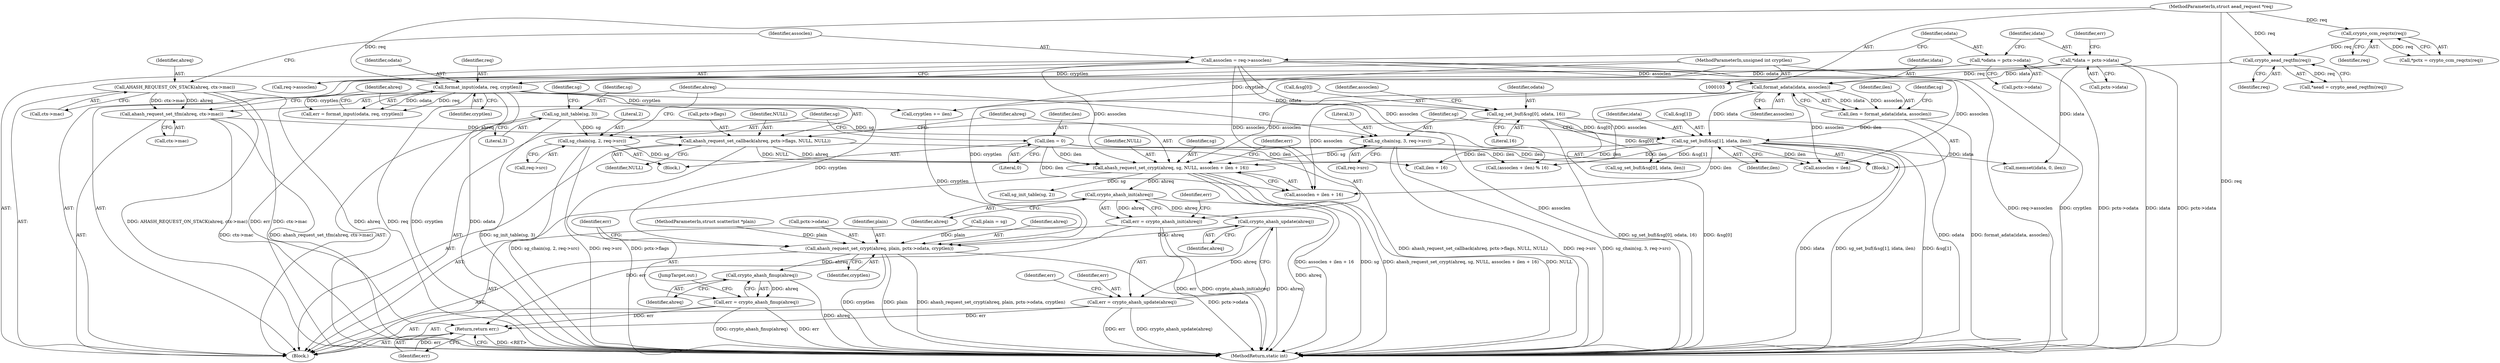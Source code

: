 digraph "0_linux_3b30460c5b0ed762be75a004e924ec3f8711e032@API" {
"1000223" [label="(Call,crypto_ahash_init(ahreq))"];
"1000212" [label="(Call,ahash_request_set_crypt(ahreq, sg, NULL, assoclen + ilen + 16))"];
"1000205" [label="(Call,ahash_request_set_callback(ahreq, pctx->flags, NULL, NULL))"];
"1000200" [label="(Call,ahash_request_set_tfm(ahreq, ctx->mac))"];
"1000123" [label="(Call,AHASH_REQUEST_ON_STACK(ahreq, ctx->mac))"];
"1000194" [label="(Call,sg_chain(sg, 2, req->src))"];
"1000158" [label="(Call,sg_init_table(sg, 3))"];
"1000183" [label="(Call,sg_chain(sg, 3, req->src))"];
"1000129" [label="(Call,assoclen = req->assoclen)"];
"1000173" [label="(Call,format_adata(idata, assoclen))"];
"1000142" [label="(Call,*idata = pctx->idata)"];
"1000176" [label="(Call,sg_set_buf(&sg[1], idata, ilen))"];
"1000161" [label="(Call,sg_set_buf(&sg[0], odata, 16))"];
"1000151" [label="(Call,format_input(odata, req, cryptlen))"];
"1000136" [label="(Call,*odata = pctx->odata)"];
"1000116" [label="(Call,crypto_aead_reqtfm(req))"];
"1000111" [label="(Call,crypto_ccm_reqctx(req))"];
"1000104" [label="(MethodParameterIn,struct aead_request *req)"];
"1000106" [label="(MethodParameterIn,unsigned int cryptlen)"];
"1000171" [label="(Call,ilen = format_adata(idata, assoclen))"];
"1000191" [label="(Call,ilen = 0)"];
"1000221" [label="(Call,err = crypto_ahash_init(ahreq))"];
"1000287" [label="(Return,return err;)"];
"1000230" [label="(Call,crypto_ahash_update(ahreq))"];
"1000228" [label="(Call,err = crypto_ahash_update(ahreq))"];
"1000275" [label="(Call,ahash_request_set_crypt(ahreq, plain, pctx->odata, cryptlen))"];
"1000284" [label="(Call,crypto_ahash_finup(ahreq))"];
"1000282" [label="(Call,err = crypto_ahash_finup(ahreq))"];
"1000182" [label="(Identifier,ilen)"];
"1000151" [label="(Call,format_input(odata, req, cryptlen))"];
"1000186" [label="(Call,req->src)"];
"1000212" [label="(Call,ahash_request_set_crypt(ahreq, sg, NULL, assoclen + ilen + 16))"];
"1000137" [label="(Identifier,odata)"];
"1000117" [label="(Identifier,req)"];
"1000213" [label="(Identifier,ahreq)"];
"1000277" [label="(Identifier,plain)"];
"1000210" [label="(Identifier,NULL)"];
"1000211" [label="(Identifier,NULL)"];
"1000124" [label="(Identifier,ahreq)"];
"1000240" [label="(Call,assoclen + ilen)"];
"1000162" [label="(Call,&sg[0])"];
"1000228" [label="(Call,err = crypto_ahash_update(ahreq))"];
"1000275" [label="(Call,ahash_request_set_crypt(ahreq, plain, pctx->odata, cryptlen))"];
"1000233" [label="(Identifier,err)"];
"1000116" [label="(Call,crypto_aead_reqtfm(req))"];
"1000195" [label="(Identifier,sg)"];
"1000154" [label="(Identifier,cryptlen)"];
"1000179" [label="(Identifier,sg)"];
"1000176" [label="(Call,sg_set_buf(&sg[1], idata, ilen))"];
"1000170" [label="(Block,)"];
"1000114" [label="(Call,*aead = crypto_aead_reqtfm(req))"];
"1000123" [label="(Call,AHASH_REQUEST_ON_STACK(ahreq, ctx->mac))"];
"1000144" [label="(Call,pctx->idata)"];
"1000287" [label="(Return,return err;)"];
"1000177" [label="(Call,&sg[1])"];
"1000143" [label="(Identifier,idata)"];
"1000256" [label="(Call,sg_set_buf(&sg[0], idata, ilen))"];
"1000167" [label="(Literal,16)"];
"1000215" [label="(Identifier,NULL)"];
"1000205" [label="(Call,ahash_request_set_callback(ahreq, pctx->flags, NULL, NULL))"];
"1000206" [label="(Identifier,ahreq)"];
"1000109" [label="(Call,*pctx = crypto_ccm_reqctx(req))"];
"1000171" [label="(Call,ilen = format_adata(idata, assoclen))"];
"1000161" [label="(Call,sg_set_buf(&sg[0], odata, 16))"];
"1000142" [label="(Call,*idata = pctx->idata)"];
"1000164" [label="(Identifier,sg)"];
"1000136" [label="(Call,*odata = pctx->odata)"];
"1000216" [label="(Call,assoclen + ilen + 16)"];
"1000160" [label="(Literal,3)"];
"1000169" [label="(Identifier,assoclen)"];
"1000200" [label="(Call,ahash_request_set_tfm(ahreq, ctx->mac))"];
"1000149" [label="(Call,err = format_input(odata, req, cryptlen))"];
"1000272" [label="(Call,cryptlen += ilen)"];
"1000226" [label="(Identifier,err)"];
"1000288" [label="(Identifier,err)"];
"1000192" [label="(Identifier,ilen)"];
"1000231" [label="(Identifier,ahreq)"];
"1000285" [label="(Identifier,ahreq)"];
"1000175" [label="(Identifier,assoclen)"];
"1000224" [label="(Identifier,ahreq)"];
"1000281" [label="(Identifier,cryptlen)"];
"1000130" [label="(Identifier,assoclen)"];
"1000222" [label="(Identifier,err)"];
"1000249" [label="(Call,memset(idata, 0, ilen))"];
"1000104" [label="(MethodParameterIn,struct aead_request *req)"];
"1000111" [label="(Call,crypto_ccm_reqctx(req))"];
"1000190" [label="(Block,)"];
"1000289" [label="(MethodReturn,static int)"];
"1000230" [label="(Call,crypto_ahash_update(ahreq))"];
"1000183" [label="(Call,sg_chain(sg, 3, req->src))"];
"1000153" [label="(Identifier,req)"];
"1000131" [label="(Call,req->assoclen)"];
"1000107" [label="(Block,)"];
"1000106" [label="(MethodParameterIn,unsigned int cryptlen)"];
"1000282" [label="(Call,err = crypto_ahash_finup(ahreq))"];
"1000269" [label="(Call,plain = sg)"];
"1000253" [label="(Call,sg_init_table(sg, 2))"];
"1000283" [label="(Identifier,err)"];
"1000174" [label="(Identifier,idata)"];
"1000152" [label="(Identifier,odata)"];
"1000276" [label="(Identifier,ahreq)"];
"1000150" [label="(Identifier,err)"];
"1000105" [label="(MethodParameterIn,struct scatterlist *plain)"];
"1000158" [label="(Call,sg_init_table(sg, 3))"];
"1000278" [label="(Call,pctx->odata)"];
"1000197" [label="(Call,req->src)"];
"1000166" [label="(Identifier,odata)"];
"1000196" [label="(Literal,2)"];
"1000221" [label="(Call,err = crypto_ahash_init(ahreq))"];
"1000191" [label="(Call,ilen = 0)"];
"1000223" [label="(Call,crypto_ahash_init(ahreq))"];
"1000194" [label="(Call,sg_chain(sg, 2, req->src))"];
"1000284" [label="(Call,crypto_ahash_finup(ahreq))"];
"1000286" [label="(JumpTarget,out:)"];
"1000184" [label="(Identifier,sg)"];
"1000138" [label="(Call,pctx->odata)"];
"1000214" [label="(Identifier,sg)"];
"1000129" [label="(Call,assoclen = req->assoclen)"];
"1000229" [label="(Identifier,err)"];
"1000207" [label="(Call,pctx->flags)"];
"1000159" [label="(Identifier,sg)"];
"1000125" [label="(Call,ctx->mac)"];
"1000112" [label="(Identifier,req)"];
"1000202" [label="(Call,ctx->mac)"];
"1000201" [label="(Identifier,ahreq)"];
"1000173" [label="(Call,format_adata(idata, assoclen))"];
"1000218" [label="(Call,ilen + 16)"];
"1000172" [label="(Identifier,ilen)"];
"1000185" [label="(Literal,3)"];
"1000193" [label="(Literal,0)"];
"1000239" [label="(Call,(assoclen + ilen) % 16)"];
"1000181" [label="(Identifier,idata)"];
"1000223" -> "1000221"  [label="AST: "];
"1000223" -> "1000224"  [label="CFG: "];
"1000224" -> "1000223"  [label="AST: "];
"1000221" -> "1000223"  [label="CFG: "];
"1000223" -> "1000289"  [label="DDG: ahreq"];
"1000223" -> "1000221"  [label="DDG: ahreq"];
"1000212" -> "1000223"  [label="DDG: ahreq"];
"1000223" -> "1000230"  [label="DDG: ahreq"];
"1000212" -> "1000107"  [label="AST: "];
"1000212" -> "1000216"  [label="CFG: "];
"1000213" -> "1000212"  [label="AST: "];
"1000214" -> "1000212"  [label="AST: "];
"1000215" -> "1000212"  [label="AST: "];
"1000216" -> "1000212"  [label="AST: "];
"1000222" -> "1000212"  [label="CFG: "];
"1000212" -> "1000289"  [label="DDG: assoclen + ilen + 16"];
"1000212" -> "1000289"  [label="DDG: sg"];
"1000212" -> "1000289"  [label="DDG: ahash_request_set_crypt(ahreq, sg, NULL, assoclen + ilen + 16)"];
"1000212" -> "1000289"  [label="DDG: NULL"];
"1000205" -> "1000212"  [label="DDG: ahreq"];
"1000205" -> "1000212"  [label="DDG: NULL"];
"1000194" -> "1000212"  [label="DDG: sg"];
"1000183" -> "1000212"  [label="DDG: sg"];
"1000129" -> "1000212"  [label="DDG: assoclen"];
"1000173" -> "1000212"  [label="DDG: assoclen"];
"1000176" -> "1000212"  [label="DDG: ilen"];
"1000191" -> "1000212"  [label="DDG: ilen"];
"1000212" -> "1000253"  [label="DDG: sg"];
"1000205" -> "1000107"  [label="AST: "];
"1000205" -> "1000211"  [label="CFG: "];
"1000206" -> "1000205"  [label="AST: "];
"1000207" -> "1000205"  [label="AST: "];
"1000210" -> "1000205"  [label="AST: "];
"1000211" -> "1000205"  [label="AST: "];
"1000213" -> "1000205"  [label="CFG: "];
"1000205" -> "1000289"  [label="DDG: pctx->flags"];
"1000205" -> "1000289"  [label="DDG: ahash_request_set_callback(ahreq, pctx->flags, NULL, NULL)"];
"1000200" -> "1000205"  [label="DDG: ahreq"];
"1000200" -> "1000107"  [label="AST: "];
"1000200" -> "1000202"  [label="CFG: "];
"1000201" -> "1000200"  [label="AST: "];
"1000202" -> "1000200"  [label="AST: "];
"1000206" -> "1000200"  [label="CFG: "];
"1000200" -> "1000289"  [label="DDG: ahash_request_set_tfm(ahreq, ctx->mac)"];
"1000200" -> "1000289"  [label="DDG: ctx->mac"];
"1000123" -> "1000200"  [label="DDG: ahreq"];
"1000123" -> "1000200"  [label="DDG: ctx->mac"];
"1000123" -> "1000107"  [label="AST: "];
"1000123" -> "1000125"  [label="CFG: "];
"1000124" -> "1000123"  [label="AST: "];
"1000125" -> "1000123"  [label="AST: "];
"1000130" -> "1000123"  [label="CFG: "];
"1000123" -> "1000289"  [label="DDG: AHASH_REQUEST_ON_STACK(ahreq, ctx->mac)"];
"1000123" -> "1000289"  [label="DDG: ctx->mac"];
"1000123" -> "1000289"  [label="DDG: ahreq"];
"1000194" -> "1000190"  [label="AST: "];
"1000194" -> "1000197"  [label="CFG: "];
"1000195" -> "1000194"  [label="AST: "];
"1000196" -> "1000194"  [label="AST: "];
"1000197" -> "1000194"  [label="AST: "];
"1000201" -> "1000194"  [label="CFG: "];
"1000194" -> "1000289"  [label="DDG: req->src"];
"1000194" -> "1000289"  [label="DDG: sg_chain(sg, 2, req->src)"];
"1000158" -> "1000194"  [label="DDG: sg"];
"1000158" -> "1000107"  [label="AST: "];
"1000158" -> "1000160"  [label="CFG: "];
"1000159" -> "1000158"  [label="AST: "];
"1000160" -> "1000158"  [label="AST: "];
"1000164" -> "1000158"  [label="CFG: "];
"1000158" -> "1000289"  [label="DDG: sg_init_table(sg, 3)"];
"1000158" -> "1000183"  [label="DDG: sg"];
"1000183" -> "1000170"  [label="AST: "];
"1000183" -> "1000186"  [label="CFG: "];
"1000184" -> "1000183"  [label="AST: "];
"1000185" -> "1000183"  [label="AST: "];
"1000186" -> "1000183"  [label="AST: "];
"1000201" -> "1000183"  [label="CFG: "];
"1000183" -> "1000289"  [label="DDG: req->src"];
"1000183" -> "1000289"  [label="DDG: sg_chain(sg, 3, req->src)"];
"1000129" -> "1000107"  [label="AST: "];
"1000129" -> "1000131"  [label="CFG: "];
"1000130" -> "1000129"  [label="AST: "];
"1000131" -> "1000129"  [label="AST: "];
"1000137" -> "1000129"  [label="CFG: "];
"1000129" -> "1000289"  [label="DDG: assoclen"];
"1000129" -> "1000289"  [label="DDG: req->assoclen"];
"1000129" -> "1000173"  [label="DDG: assoclen"];
"1000129" -> "1000216"  [label="DDG: assoclen"];
"1000129" -> "1000239"  [label="DDG: assoclen"];
"1000129" -> "1000240"  [label="DDG: assoclen"];
"1000173" -> "1000171"  [label="AST: "];
"1000173" -> "1000175"  [label="CFG: "];
"1000174" -> "1000173"  [label="AST: "];
"1000175" -> "1000173"  [label="AST: "];
"1000171" -> "1000173"  [label="CFG: "];
"1000173" -> "1000171"  [label="DDG: idata"];
"1000173" -> "1000171"  [label="DDG: assoclen"];
"1000142" -> "1000173"  [label="DDG: idata"];
"1000173" -> "1000176"  [label="DDG: idata"];
"1000173" -> "1000216"  [label="DDG: assoclen"];
"1000173" -> "1000239"  [label="DDG: assoclen"];
"1000173" -> "1000240"  [label="DDG: assoclen"];
"1000142" -> "1000107"  [label="AST: "];
"1000142" -> "1000144"  [label="CFG: "];
"1000143" -> "1000142"  [label="AST: "];
"1000144" -> "1000142"  [label="AST: "];
"1000150" -> "1000142"  [label="CFG: "];
"1000142" -> "1000289"  [label="DDG: pctx->idata"];
"1000142" -> "1000289"  [label="DDG: idata"];
"1000142" -> "1000249"  [label="DDG: idata"];
"1000176" -> "1000170"  [label="AST: "];
"1000176" -> "1000182"  [label="CFG: "];
"1000177" -> "1000176"  [label="AST: "];
"1000181" -> "1000176"  [label="AST: "];
"1000182" -> "1000176"  [label="AST: "];
"1000184" -> "1000176"  [label="CFG: "];
"1000176" -> "1000289"  [label="DDG: idata"];
"1000176" -> "1000289"  [label="DDG: sg_set_buf(&sg[1], idata, ilen)"];
"1000176" -> "1000289"  [label="DDG: &sg[1]"];
"1000161" -> "1000176"  [label="DDG: &sg[0]"];
"1000171" -> "1000176"  [label="DDG: ilen"];
"1000176" -> "1000216"  [label="DDG: ilen"];
"1000176" -> "1000218"  [label="DDG: ilen"];
"1000176" -> "1000239"  [label="DDG: ilen"];
"1000176" -> "1000240"  [label="DDG: ilen"];
"1000176" -> "1000249"  [label="DDG: idata"];
"1000176" -> "1000256"  [label="DDG: &sg[1]"];
"1000161" -> "1000107"  [label="AST: "];
"1000161" -> "1000167"  [label="CFG: "];
"1000162" -> "1000161"  [label="AST: "];
"1000166" -> "1000161"  [label="AST: "];
"1000167" -> "1000161"  [label="AST: "];
"1000169" -> "1000161"  [label="CFG: "];
"1000161" -> "1000289"  [label="DDG: odata"];
"1000161" -> "1000289"  [label="DDG: &sg[0]"];
"1000161" -> "1000289"  [label="DDG: sg_set_buf(&sg[0], odata, 16)"];
"1000151" -> "1000161"  [label="DDG: odata"];
"1000161" -> "1000256"  [label="DDG: &sg[0]"];
"1000151" -> "1000149"  [label="AST: "];
"1000151" -> "1000154"  [label="CFG: "];
"1000152" -> "1000151"  [label="AST: "];
"1000153" -> "1000151"  [label="AST: "];
"1000154" -> "1000151"  [label="AST: "];
"1000149" -> "1000151"  [label="CFG: "];
"1000151" -> "1000289"  [label="DDG: odata"];
"1000151" -> "1000289"  [label="DDG: req"];
"1000151" -> "1000289"  [label="DDG: cryptlen"];
"1000151" -> "1000149"  [label="DDG: odata"];
"1000151" -> "1000149"  [label="DDG: req"];
"1000151" -> "1000149"  [label="DDG: cryptlen"];
"1000136" -> "1000151"  [label="DDG: odata"];
"1000116" -> "1000151"  [label="DDG: req"];
"1000104" -> "1000151"  [label="DDG: req"];
"1000106" -> "1000151"  [label="DDG: cryptlen"];
"1000151" -> "1000272"  [label="DDG: cryptlen"];
"1000151" -> "1000275"  [label="DDG: cryptlen"];
"1000136" -> "1000107"  [label="AST: "];
"1000136" -> "1000138"  [label="CFG: "];
"1000137" -> "1000136"  [label="AST: "];
"1000138" -> "1000136"  [label="AST: "];
"1000143" -> "1000136"  [label="CFG: "];
"1000136" -> "1000289"  [label="DDG: pctx->odata"];
"1000116" -> "1000114"  [label="AST: "];
"1000116" -> "1000117"  [label="CFG: "];
"1000117" -> "1000116"  [label="AST: "];
"1000114" -> "1000116"  [label="CFG: "];
"1000116" -> "1000114"  [label="DDG: req"];
"1000111" -> "1000116"  [label="DDG: req"];
"1000104" -> "1000116"  [label="DDG: req"];
"1000111" -> "1000109"  [label="AST: "];
"1000111" -> "1000112"  [label="CFG: "];
"1000112" -> "1000111"  [label="AST: "];
"1000109" -> "1000111"  [label="CFG: "];
"1000111" -> "1000109"  [label="DDG: req"];
"1000104" -> "1000111"  [label="DDG: req"];
"1000104" -> "1000103"  [label="AST: "];
"1000104" -> "1000289"  [label="DDG: req"];
"1000106" -> "1000103"  [label="AST: "];
"1000106" -> "1000289"  [label="DDG: cryptlen"];
"1000106" -> "1000272"  [label="DDG: cryptlen"];
"1000106" -> "1000275"  [label="DDG: cryptlen"];
"1000171" -> "1000170"  [label="AST: "];
"1000172" -> "1000171"  [label="AST: "];
"1000179" -> "1000171"  [label="CFG: "];
"1000171" -> "1000289"  [label="DDG: format_adata(idata, assoclen)"];
"1000191" -> "1000190"  [label="AST: "];
"1000191" -> "1000193"  [label="CFG: "];
"1000192" -> "1000191"  [label="AST: "];
"1000193" -> "1000191"  [label="AST: "];
"1000195" -> "1000191"  [label="CFG: "];
"1000191" -> "1000216"  [label="DDG: ilen"];
"1000191" -> "1000218"  [label="DDG: ilen"];
"1000191" -> "1000239"  [label="DDG: ilen"];
"1000191" -> "1000240"  [label="DDG: ilen"];
"1000221" -> "1000107"  [label="AST: "];
"1000222" -> "1000221"  [label="AST: "];
"1000226" -> "1000221"  [label="CFG: "];
"1000221" -> "1000289"  [label="DDG: crypto_ahash_init(ahreq)"];
"1000221" -> "1000289"  [label="DDG: err"];
"1000221" -> "1000287"  [label="DDG: err"];
"1000287" -> "1000107"  [label="AST: "];
"1000287" -> "1000288"  [label="CFG: "];
"1000288" -> "1000287"  [label="AST: "];
"1000289" -> "1000287"  [label="CFG: "];
"1000287" -> "1000289"  [label="DDG: <RET>"];
"1000288" -> "1000287"  [label="DDG: err"];
"1000228" -> "1000287"  [label="DDG: err"];
"1000149" -> "1000287"  [label="DDG: err"];
"1000282" -> "1000287"  [label="DDG: err"];
"1000230" -> "1000228"  [label="AST: "];
"1000230" -> "1000231"  [label="CFG: "];
"1000231" -> "1000230"  [label="AST: "];
"1000228" -> "1000230"  [label="CFG: "];
"1000230" -> "1000289"  [label="DDG: ahreq"];
"1000230" -> "1000228"  [label="DDG: ahreq"];
"1000230" -> "1000275"  [label="DDG: ahreq"];
"1000228" -> "1000107"  [label="AST: "];
"1000229" -> "1000228"  [label="AST: "];
"1000233" -> "1000228"  [label="CFG: "];
"1000228" -> "1000289"  [label="DDG: err"];
"1000228" -> "1000289"  [label="DDG: crypto_ahash_update(ahreq)"];
"1000275" -> "1000107"  [label="AST: "];
"1000275" -> "1000281"  [label="CFG: "];
"1000276" -> "1000275"  [label="AST: "];
"1000277" -> "1000275"  [label="AST: "];
"1000278" -> "1000275"  [label="AST: "];
"1000281" -> "1000275"  [label="AST: "];
"1000283" -> "1000275"  [label="CFG: "];
"1000275" -> "1000289"  [label="DDG: ahash_request_set_crypt(ahreq, plain, pctx->odata, cryptlen)"];
"1000275" -> "1000289"  [label="DDG: pctx->odata"];
"1000275" -> "1000289"  [label="DDG: cryptlen"];
"1000275" -> "1000289"  [label="DDG: plain"];
"1000269" -> "1000275"  [label="DDG: plain"];
"1000105" -> "1000275"  [label="DDG: plain"];
"1000272" -> "1000275"  [label="DDG: cryptlen"];
"1000275" -> "1000284"  [label="DDG: ahreq"];
"1000284" -> "1000282"  [label="AST: "];
"1000284" -> "1000285"  [label="CFG: "];
"1000285" -> "1000284"  [label="AST: "];
"1000282" -> "1000284"  [label="CFG: "];
"1000284" -> "1000289"  [label="DDG: ahreq"];
"1000284" -> "1000282"  [label="DDG: ahreq"];
"1000282" -> "1000107"  [label="AST: "];
"1000283" -> "1000282"  [label="AST: "];
"1000286" -> "1000282"  [label="CFG: "];
"1000282" -> "1000289"  [label="DDG: crypto_ahash_finup(ahreq)"];
"1000282" -> "1000289"  [label="DDG: err"];
}
